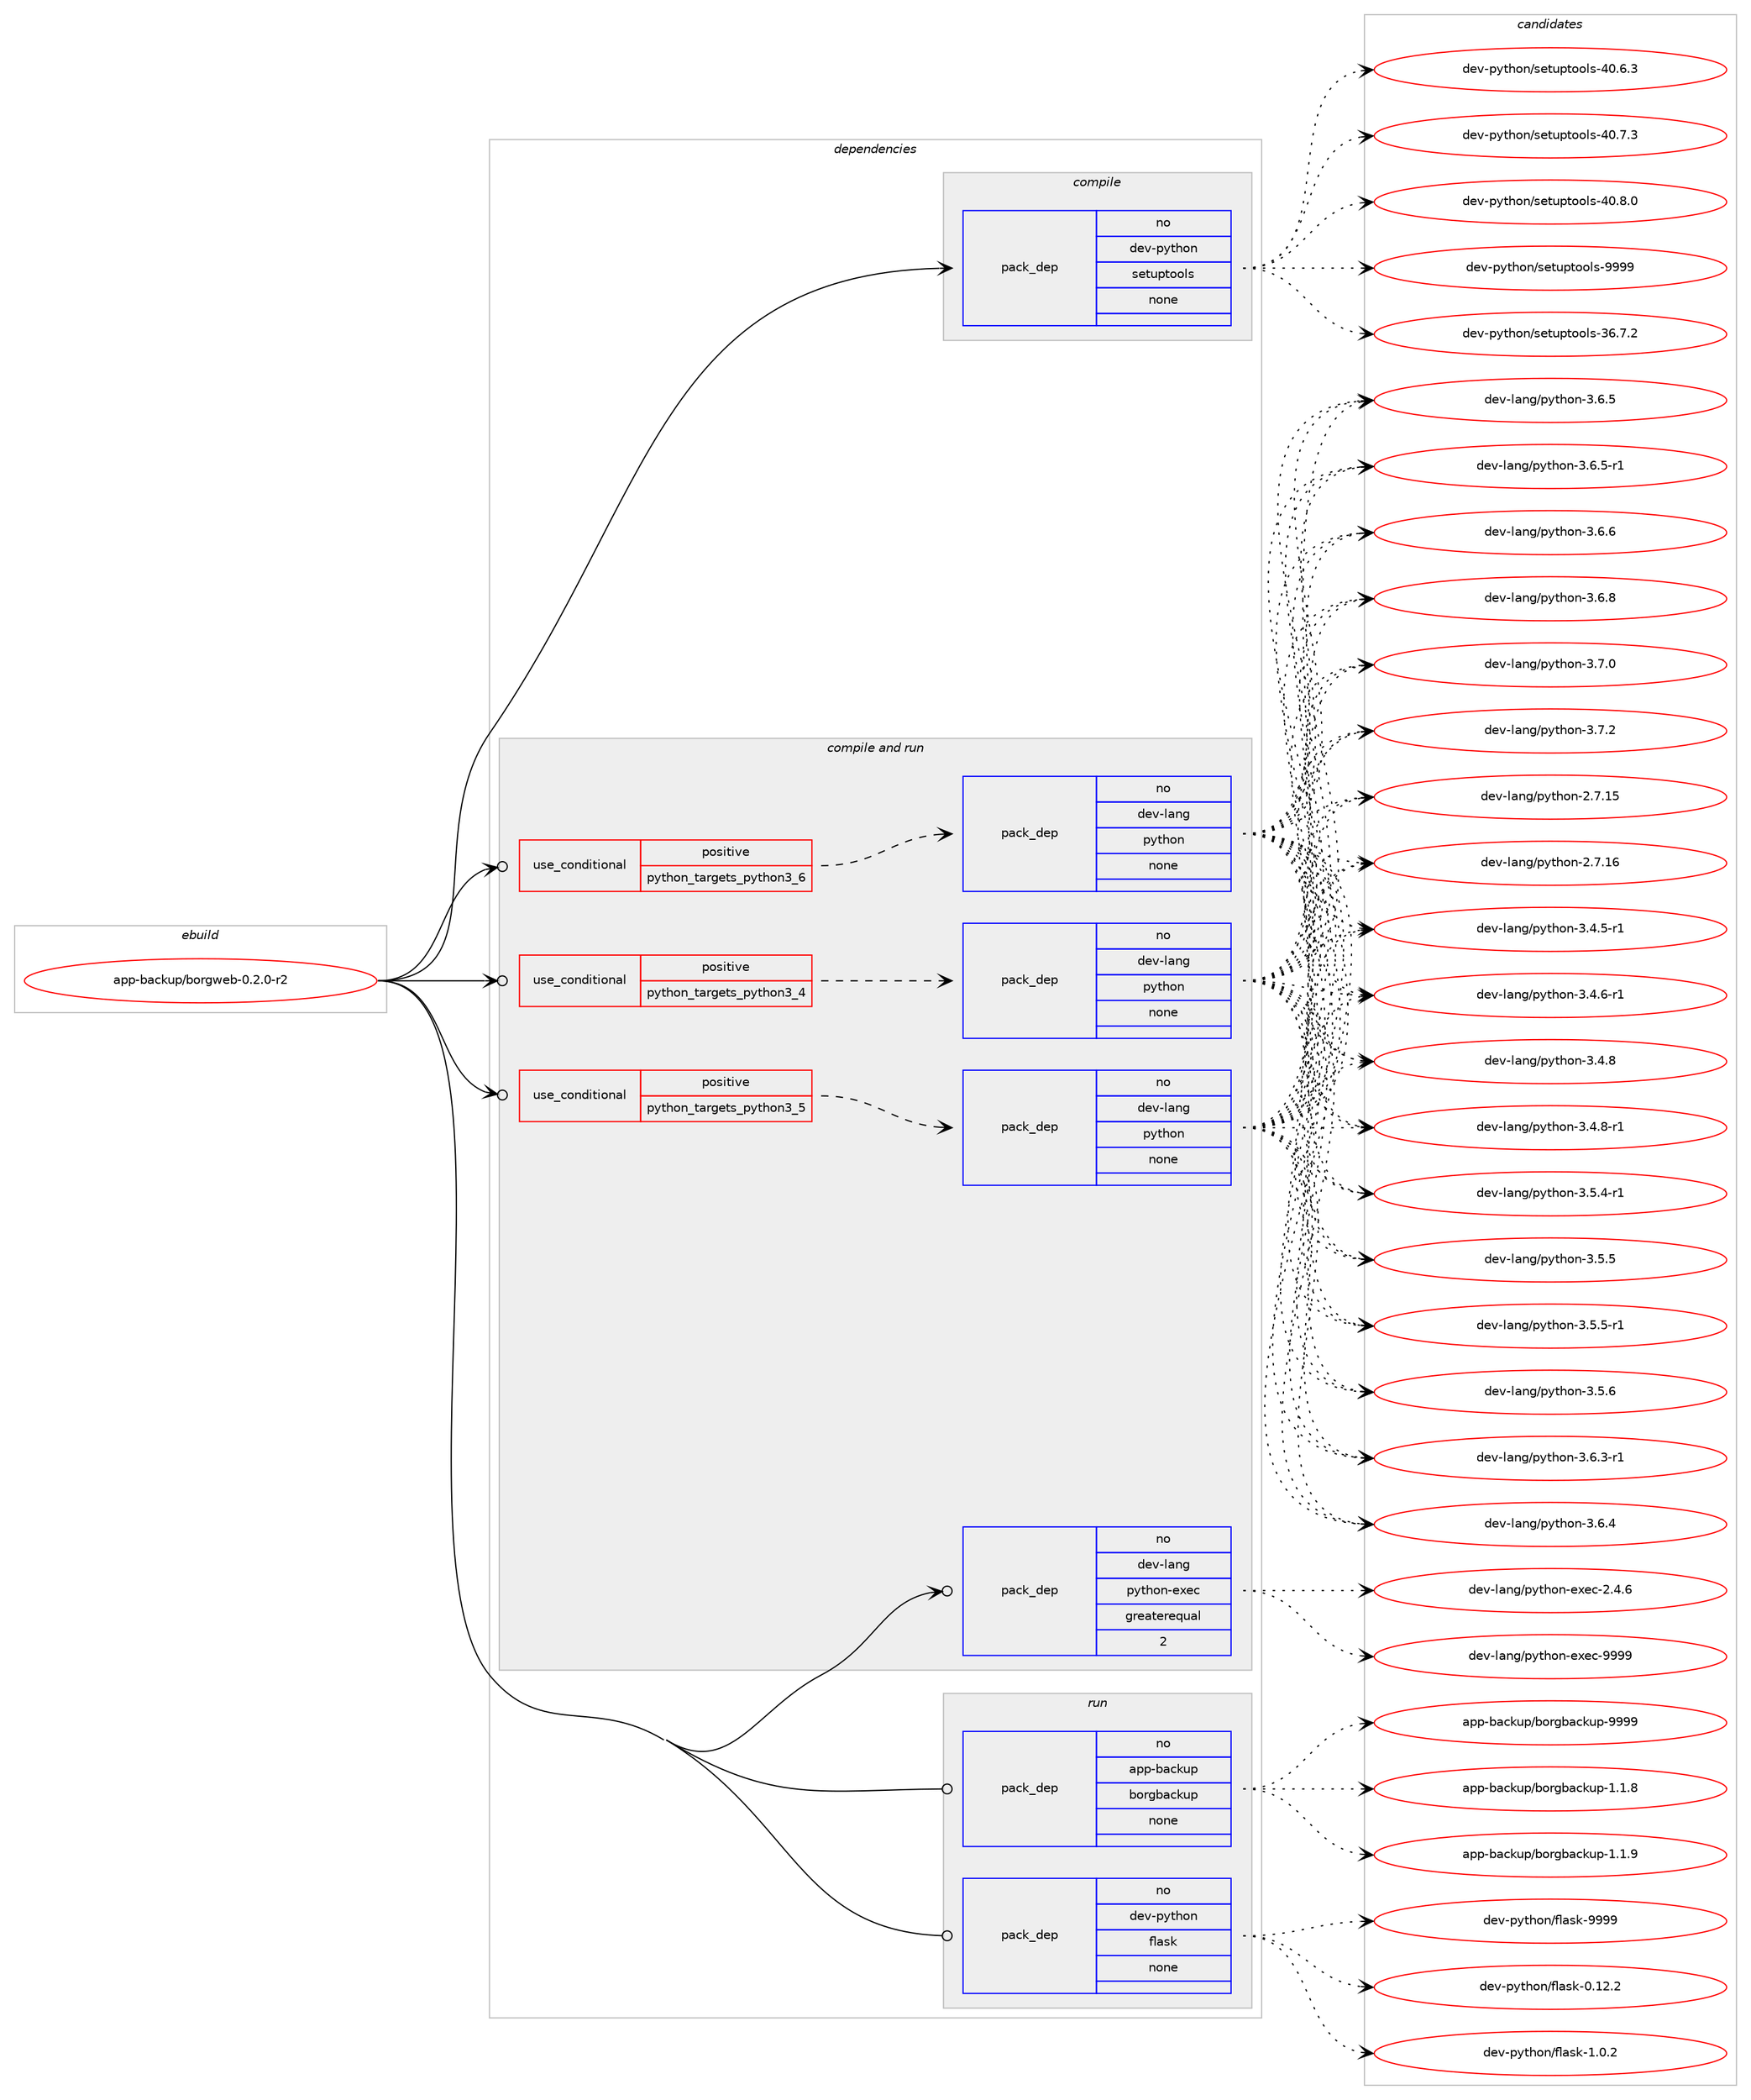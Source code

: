 digraph prolog {

# *************
# Graph options
# *************

newrank=true;
concentrate=true;
compound=true;
graph [rankdir=LR,fontname=Helvetica,fontsize=10,ranksep=1.5];#, ranksep=2.5, nodesep=0.2];
edge  [arrowhead=vee];
node  [fontname=Helvetica,fontsize=10];

# **********
# The ebuild
# **********

subgraph cluster_leftcol {
color=gray;
rank=same;
label=<<i>ebuild</i>>;
id [label="app-backup/borgweb-0.2.0-r2", color=red, width=4, href="../app-backup/borgweb-0.2.0-r2.svg"];
}

# ****************
# The dependencies
# ****************

subgraph cluster_midcol {
color=gray;
label=<<i>dependencies</i>>;
subgraph cluster_compile {
fillcolor="#eeeeee";
style=filled;
label=<<i>compile</i>>;
subgraph pack906298 {
dependency1273260 [label=<<TABLE BORDER="0" CELLBORDER="1" CELLSPACING="0" CELLPADDING="4" WIDTH="220"><TR><TD ROWSPAN="6" CELLPADDING="30">pack_dep</TD></TR><TR><TD WIDTH="110">no</TD></TR><TR><TD>dev-python</TD></TR><TR><TD>setuptools</TD></TR><TR><TD>none</TD></TR><TR><TD></TD></TR></TABLE>>, shape=none, color=blue];
}
id:e -> dependency1273260:w [weight=20,style="solid",arrowhead="vee"];
}
subgraph cluster_compileandrun {
fillcolor="#eeeeee";
style=filled;
label=<<i>compile and run</i>>;
subgraph cond347190 {
dependency1273261 [label=<<TABLE BORDER="0" CELLBORDER="1" CELLSPACING="0" CELLPADDING="4"><TR><TD ROWSPAN="3" CELLPADDING="10">use_conditional</TD></TR><TR><TD>positive</TD></TR><TR><TD>python_targets_python3_4</TD></TR></TABLE>>, shape=none, color=red];
subgraph pack906299 {
dependency1273262 [label=<<TABLE BORDER="0" CELLBORDER="1" CELLSPACING="0" CELLPADDING="4" WIDTH="220"><TR><TD ROWSPAN="6" CELLPADDING="30">pack_dep</TD></TR><TR><TD WIDTH="110">no</TD></TR><TR><TD>dev-lang</TD></TR><TR><TD>python</TD></TR><TR><TD>none</TD></TR><TR><TD></TD></TR></TABLE>>, shape=none, color=blue];
}
dependency1273261:e -> dependency1273262:w [weight=20,style="dashed",arrowhead="vee"];
}
id:e -> dependency1273261:w [weight=20,style="solid",arrowhead="odotvee"];
subgraph cond347191 {
dependency1273263 [label=<<TABLE BORDER="0" CELLBORDER="1" CELLSPACING="0" CELLPADDING="4"><TR><TD ROWSPAN="3" CELLPADDING="10">use_conditional</TD></TR><TR><TD>positive</TD></TR><TR><TD>python_targets_python3_5</TD></TR></TABLE>>, shape=none, color=red];
subgraph pack906300 {
dependency1273264 [label=<<TABLE BORDER="0" CELLBORDER="1" CELLSPACING="0" CELLPADDING="4" WIDTH="220"><TR><TD ROWSPAN="6" CELLPADDING="30">pack_dep</TD></TR><TR><TD WIDTH="110">no</TD></TR><TR><TD>dev-lang</TD></TR><TR><TD>python</TD></TR><TR><TD>none</TD></TR><TR><TD></TD></TR></TABLE>>, shape=none, color=blue];
}
dependency1273263:e -> dependency1273264:w [weight=20,style="dashed",arrowhead="vee"];
}
id:e -> dependency1273263:w [weight=20,style="solid",arrowhead="odotvee"];
subgraph cond347192 {
dependency1273265 [label=<<TABLE BORDER="0" CELLBORDER="1" CELLSPACING="0" CELLPADDING="4"><TR><TD ROWSPAN="3" CELLPADDING="10">use_conditional</TD></TR><TR><TD>positive</TD></TR><TR><TD>python_targets_python3_6</TD></TR></TABLE>>, shape=none, color=red];
subgraph pack906301 {
dependency1273266 [label=<<TABLE BORDER="0" CELLBORDER="1" CELLSPACING="0" CELLPADDING="4" WIDTH="220"><TR><TD ROWSPAN="6" CELLPADDING="30">pack_dep</TD></TR><TR><TD WIDTH="110">no</TD></TR><TR><TD>dev-lang</TD></TR><TR><TD>python</TD></TR><TR><TD>none</TD></TR><TR><TD></TD></TR></TABLE>>, shape=none, color=blue];
}
dependency1273265:e -> dependency1273266:w [weight=20,style="dashed",arrowhead="vee"];
}
id:e -> dependency1273265:w [weight=20,style="solid",arrowhead="odotvee"];
subgraph pack906302 {
dependency1273267 [label=<<TABLE BORDER="0" CELLBORDER="1" CELLSPACING="0" CELLPADDING="4" WIDTH="220"><TR><TD ROWSPAN="6" CELLPADDING="30">pack_dep</TD></TR><TR><TD WIDTH="110">no</TD></TR><TR><TD>dev-lang</TD></TR><TR><TD>python-exec</TD></TR><TR><TD>greaterequal</TD></TR><TR><TD>2</TD></TR></TABLE>>, shape=none, color=blue];
}
id:e -> dependency1273267:w [weight=20,style="solid",arrowhead="odotvee"];
}
subgraph cluster_run {
fillcolor="#eeeeee";
style=filled;
label=<<i>run</i>>;
subgraph pack906303 {
dependency1273268 [label=<<TABLE BORDER="0" CELLBORDER="1" CELLSPACING="0" CELLPADDING="4" WIDTH="220"><TR><TD ROWSPAN="6" CELLPADDING="30">pack_dep</TD></TR><TR><TD WIDTH="110">no</TD></TR><TR><TD>app-backup</TD></TR><TR><TD>borgbackup</TD></TR><TR><TD>none</TD></TR><TR><TD></TD></TR></TABLE>>, shape=none, color=blue];
}
id:e -> dependency1273268:w [weight=20,style="solid",arrowhead="odot"];
subgraph pack906304 {
dependency1273269 [label=<<TABLE BORDER="0" CELLBORDER="1" CELLSPACING="0" CELLPADDING="4" WIDTH="220"><TR><TD ROWSPAN="6" CELLPADDING="30">pack_dep</TD></TR><TR><TD WIDTH="110">no</TD></TR><TR><TD>dev-python</TD></TR><TR><TD>flask</TD></TR><TR><TD>none</TD></TR><TR><TD></TD></TR></TABLE>>, shape=none, color=blue];
}
id:e -> dependency1273269:w [weight=20,style="solid",arrowhead="odot"];
}
}

# **************
# The candidates
# **************

subgraph cluster_choices {
rank=same;
color=gray;
label=<<i>candidates</i>>;

subgraph choice906298 {
color=black;
nodesep=1;
choice100101118451121211161041111104711510111611711211611111110811545515446554650 [label="dev-python/setuptools-36.7.2", color=red, width=4,href="../dev-python/setuptools-36.7.2.svg"];
choice100101118451121211161041111104711510111611711211611111110811545524846544651 [label="dev-python/setuptools-40.6.3", color=red, width=4,href="../dev-python/setuptools-40.6.3.svg"];
choice100101118451121211161041111104711510111611711211611111110811545524846554651 [label="dev-python/setuptools-40.7.3", color=red, width=4,href="../dev-python/setuptools-40.7.3.svg"];
choice100101118451121211161041111104711510111611711211611111110811545524846564648 [label="dev-python/setuptools-40.8.0", color=red, width=4,href="../dev-python/setuptools-40.8.0.svg"];
choice10010111845112121116104111110471151011161171121161111111081154557575757 [label="dev-python/setuptools-9999", color=red, width=4,href="../dev-python/setuptools-9999.svg"];
dependency1273260:e -> choice100101118451121211161041111104711510111611711211611111110811545515446554650:w [style=dotted,weight="100"];
dependency1273260:e -> choice100101118451121211161041111104711510111611711211611111110811545524846544651:w [style=dotted,weight="100"];
dependency1273260:e -> choice100101118451121211161041111104711510111611711211611111110811545524846554651:w [style=dotted,weight="100"];
dependency1273260:e -> choice100101118451121211161041111104711510111611711211611111110811545524846564648:w [style=dotted,weight="100"];
dependency1273260:e -> choice10010111845112121116104111110471151011161171121161111111081154557575757:w [style=dotted,weight="100"];
}
subgraph choice906299 {
color=black;
nodesep=1;
choice10010111845108971101034711212111610411111045504655464953 [label="dev-lang/python-2.7.15", color=red, width=4,href="../dev-lang/python-2.7.15.svg"];
choice10010111845108971101034711212111610411111045504655464954 [label="dev-lang/python-2.7.16", color=red, width=4,href="../dev-lang/python-2.7.16.svg"];
choice1001011184510897110103471121211161041111104551465246534511449 [label="dev-lang/python-3.4.5-r1", color=red, width=4,href="../dev-lang/python-3.4.5-r1.svg"];
choice1001011184510897110103471121211161041111104551465246544511449 [label="dev-lang/python-3.4.6-r1", color=red, width=4,href="../dev-lang/python-3.4.6-r1.svg"];
choice100101118451089711010347112121116104111110455146524656 [label="dev-lang/python-3.4.8", color=red, width=4,href="../dev-lang/python-3.4.8.svg"];
choice1001011184510897110103471121211161041111104551465246564511449 [label="dev-lang/python-3.4.8-r1", color=red, width=4,href="../dev-lang/python-3.4.8-r1.svg"];
choice1001011184510897110103471121211161041111104551465346524511449 [label="dev-lang/python-3.5.4-r1", color=red, width=4,href="../dev-lang/python-3.5.4-r1.svg"];
choice100101118451089711010347112121116104111110455146534653 [label="dev-lang/python-3.5.5", color=red, width=4,href="../dev-lang/python-3.5.5.svg"];
choice1001011184510897110103471121211161041111104551465346534511449 [label="dev-lang/python-3.5.5-r1", color=red, width=4,href="../dev-lang/python-3.5.5-r1.svg"];
choice100101118451089711010347112121116104111110455146534654 [label="dev-lang/python-3.5.6", color=red, width=4,href="../dev-lang/python-3.5.6.svg"];
choice1001011184510897110103471121211161041111104551465446514511449 [label="dev-lang/python-3.6.3-r1", color=red, width=4,href="../dev-lang/python-3.6.3-r1.svg"];
choice100101118451089711010347112121116104111110455146544652 [label="dev-lang/python-3.6.4", color=red, width=4,href="../dev-lang/python-3.6.4.svg"];
choice100101118451089711010347112121116104111110455146544653 [label="dev-lang/python-3.6.5", color=red, width=4,href="../dev-lang/python-3.6.5.svg"];
choice1001011184510897110103471121211161041111104551465446534511449 [label="dev-lang/python-3.6.5-r1", color=red, width=4,href="../dev-lang/python-3.6.5-r1.svg"];
choice100101118451089711010347112121116104111110455146544654 [label="dev-lang/python-3.6.6", color=red, width=4,href="../dev-lang/python-3.6.6.svg"];
choice100101118451089711010347112121116104111110455146544656 [label="dev-lang/python-3.6.8", color=red, width=4,href="../dev-lang/python-3.6.8.svg"];
choice100101118451089711010347112121116104111110455146554648 [label="dev-lang/python-3.7.0", color=red, width=4,href="../dev-lang/python-3.7.0.svg"];
choice100101118451089711010347112121116104111110455146554650 [label="dev-lang/python-3.7.2", color=red, width=4,href="../dev-lang/python-3.7.2.svg"];
dependency1273262:e -> choice10010111845108971101034711212111610411111045504655464953:w [style=dotted,weight="100"];
dependency1273262:e -> choice10010111845108971101034711212111610411111045504655464954:w [style=dotted,weight="100"];
dependency1273262:e -> choice1001011184510897110103471121211161041111104551465246534511449:w [style=dotted,weight="100"];
dependency1273262:e -> choice1001011184510897110103471121211161041111104551465246544511449:w [style=dotted,weight="100"];
dependency1273262:e -> choice100101118451089711010347112121116104111110455146524656:w [style=dotted,weight="100"];
dependency1273262:e -> choice1001011184510897110103471121211161041111104551465246564511449:w [style=dotted,weight="100"];
dependency1273262:e -> choice1001011184510897110103471121211161041111104551465346524511449:w [style=dotted,weight="100"];
dependency1273262:e -> choice100101118451089711010347112121116104111110455146534653:w [style=dotted,weight="100"];
dependency1273262:e -> choice1001011184510897110103471121211161041111104551465346534511449:w [style=dotted,weight="100"];
dependency1273262:e -> choice100101118451089711010347112121116104111110455146534654:w [style=dotted,weight="100"];
dependency1273262:e -> choice1001011184510897110103471121211161041111104551465446514511449:w [style=dotted,weight="100"];
dependency1273262:e -> choice100101118451089711010347112121116104111110455146544652:w [style=dotted,weight="100"];
dependency1273262:e -> choice100101118451089711010347112121116104111110455146544653:w [style=dotted,weight="100"];
dependency1273262:e -> choice1001011184510897110103471121211161041111104551465446534511449:w [style=dotted,weight="100"];
dependency1273262:e -> choice100101118451089711010347112121116104111110455146544654:w [style=dotted,weight="100"];
dependency1273262:e -> choice100101118451089711010347112121116104111110455146544656:w [style=dotted,weight="100"];
dependency1273262:e -> choice100101118451089711010347112121116104111110455146554648:w [style=dotted,weight="100"];
dependency1273262:e -> choice100101118451089711010347112121116104111110455146554650:w [style=dotted,weight="100"];
}
subgraph choice906300 {
color=black;
nodesep=1;
choice10010111845108971101034711212111610411111045504655464953 [label="dev-lang/python-2.7.15", color=red, width=4,href="../dev-lang/python-2.7.15.svg"];
choice10010111845108971101034711212111610411111045504655464954 [label="dev-lang/python-2.7.16", color=red, width=4,href="../dev-lang/python-2.7.16.svg"];
choice1001011184510897110103471121211161041111104551465246534511449 [label="dev-lang/python-3.4.5-r1", color=red, width=4,href="../dev-lang/python-3.4.5-r1.svg"];
choice1001011184510897110103471121211161041111104551465246544511449 [label="dev-lang/python-3.4.6-r1", color=red, width=4,href="../dev-lang/python-3.4.6-r1.svg"];
choice100101118451089711010347112121116104111110455146524656 [label="dev-lang/python-3.4.8", color=red, width=4,href="../dev-lang/python-3.4.8.svg"];
choice1001011184510897110103471121211161041111104551465246564511449 [label="dev-lang/python-3.4.8-r1", color=red, width=4,href="../dev-lang/python-3.4.8-r1.svg"];
choice1001011184510897110103471121211161041111104551465346524511449 [label="dev-lang/python-3.5.4-r1", color=red, width=4,href="../dev-lang/python-3.5.4-r1.svg"];
choice100101118451089711010347112121116104111110455146534653 [label="dev-lang/python-3.5.5", color=red, width=4,href="../dev-lang/python-3.5.5.svg"];
choice1001011184510897110103471121211161041111104551465346534511449 [label="dev-lang/python-3.5.5-r1", color=red, width=4,href="../dev-lang/python-3.5.5-r1.svg"];
choice100101118451089711010347112121116104111110455146534654 [label="dev-lang/python-3.5.6", color=red, width=4,href="../dev-lang/python-3.5.6.svg"];
choice1001011184510897110103471121211161041111104551465446514511449 [label="dev-lang/python-3.6.3-r1", color=red, width=4,href="../dev-lang/python-3.6.3-r1.svg"];
choice100101118451089711010347112121116104111110455146544652 [label="dev-lang/python-3.6.4", color=red, width=4,href="../dev-lang/python-3.6.4.svg"];
choice100101118451089711010347112121116104111110455146544653 [label="dev-lang/python-3.6.5", color=red, width=4,href="../dev-lang/python-3.6.5.svg"];
choice1001011184510897110103471121211161041111104551465446534511449 [label="dev-lang/python-3.6.5-r1", color=red, width=4,href="../dev-lang/python-3.6.5-r1.svg"];
choice100101118451089711010347112121116104111110455146544654 [label="dev-lang/python-3.6.6", color=red, width=4,href="../dev-lang/python-3.6.6.svg"];
choice100101118451089711010347112121116104111110455146544656 [label="dev-lang/python-3.6.8", color=red, width=4,href="../dev-lang/python-3.6.8.svg"];
choice100101118451089711010347112121116104111110455146554648 [label="dev-lang/python-3.7.0", color=red, width=4,href="../dev-lang/python-3.7.0.svg"];
choice100101118451089711010347112121116104111110455146554650 [label="dev-lang/python-3.7.2", color=red, width=4,href="../dev-lang/python-3.7.2.svg"];
dependency1273264:e -> choice10010111845108971101034711212111610411111045504655464953:w [style=dotted,weight="100"];
dependency1273264:e -> choice10010111845108971101034711212111610411111045504655464954:w [style=dotted,weight="100"];
dependency1273264:e -> choice1001011184510897110103471121211161041111104551465246534511449:w [style=dotted,weight="100"];
dependency1273264:e -> choice1001011184510897110103471121211161041111104551465246544511449:w [style=dotted,weight="100"];
dependency1273264:e -> choice100101118451089711010347112121116104111110455146524656:w [style=dotted,weight="100"];
dependency1273264:e -> choice1001011184510897110103471121211161041111104551465246564511449:w [style=dotted,weight="100"];
dependency1273264:e -> choice1001011184510897110103471121211161041111104551465346524511449:w [style=dotted,weight="100"];
dependency1273264:e -> choice100101118451089711010347112121116104111110455146534653:w [style=dotted,weight="100"];
dependency1273264:e -> choice1001011184510897110103471121211161041111104551465346534511449:w [style=dotted,weight="100"];
dependency1273264:e -> choice100101118451089711010347112121116104111110455146534654:w [style=dotted,weight="100"];
dependency1273264:e -> choice1001011184510897110103471121211161041111104551465446514511449:w [style=dotted,weight="100"];
dependency1273264:e -> choice100101118451089711010347112121116104111110455146544652:w [style=dotted,weight="100"];
dependency1273264:e -> choice100101118451089711010347112121116104111110455146544653:w [style=dotted,weight="100"];
dependency1273264:e -> choice1001011184510897110103471121211161041111104551465446534511449:w [style=dotted,weight="100"];
dependency1273264:e -> choice100101118451089711010347112121116104111110455146544654:w [style=dotted,weight="100"];
dependency1273264:e -> choice100101118451089711010347112121116104111110455146544656:w [style=dotted,weight="100"];
dependency1273264:e -> choice100101118451089711010347112121116104111110455146554648:w [style=dotted,weight="100"];
dependency1273264:e -> choice100101118451089711010347112121116104111110455146554650:w [style=dotted,weight="100"];
}
subgraph choice906301 {
color=black;
nodesep=1;
choice10010111845108971101034711212111610411111045504655464953 [label="dev-lang/python-2.7.15", color=red, width=4,href="../dev-lang/python-2.7.15.svg"];
choice10010111845108971101034711212111610411111045504655464954 [label="dev-lang/python-2.7.16", color=red, width=4,href="../dev-lang/python-2.7.16.svg"];
choice1001011184510897110103471121211161041111104551465246534511449 [label="dev-lang/python-3.4.5-r1", color=red, width=4,href="../dev-lang/python-3.4.5-r1.svg"];
choice1001011184510897110103471121211161041111104551465246544511449 [label="dev-lang/python-3.4.6-r1", color=red, width=4,href="../dev-lang/python-3.4.6-r1.svg"];
choice100101118451089711010347112121116104111110455146524656 [label="dev-lang/python-3.4.8", color=red, width=4,href="../dev-lang/python-3.4.8.svg"];
choice1001011184510897110103471121211161041111104551465246564511449 [label="dev-lang/python-3.4.8-r1", color=red, width=4,href="../dev-lang/python-3.4.8-r1.svg"];
choice1001011184510897110103471121211161041111104551465346524511449 [label="dev-lang/python-3.5.4-r1", color=red, width=4,href="../dev-lang/python-3.5.4-r1.svg"];
choice100101118451089711010347112121116104111110455146534653 [label="dev-lang/python-3.5.5", color=red, width=4,href="../dev-lang/python-3.5.5.svg"];
choice1001011184510897110103471121211161041111104551465346534511449 [label="dev-lang/python-3.5.5-r1", color=red, width=4,href="../dev-lang/python-3.5.5-r1.svg"];
choice100101118451089711010347112121116104111110455146534654 [label="dev-lang/python-3.5.6", color=red, width=4,href="../dev-lang/python-3.5.6.svg"];
choice1001011184510897110103471121211161041111104551465446514511449 [label="dev-lang/python-3.6.3-r1", color=red, width=4,href="../dev-lang/python-3.6.3-r1.svg"];
choice100101118451089711010347112121116104111110455146544652 [label="dev-lang/python-3.6.4", color=red, width=4,href="../dev-lang/python-3.6.4.svg"];
choice100101118451089711010347112121116104111110455146544653 [label="dev-lang/python-3.6.5", color=red, width=4,href="../dev-lang/python-3.6.5.svg"];
choice1001011184510897110103471121211161041111104551465446534511449 [label="dev-lang/python-3.6.5-r1", color=red, width=4,href="../dev-lang/python-3.6.5-r1.svg"];
choice100101118451089711010347112121116104111110455146544654 [label="dev-lang/python-3.6.6", color=red, width=4,href="../dev-lang/python-3.6.6.svg"];
choice100101118451089711010347112121116104111110455146544656 [label="dev-lang/python-3.6.8", color=red, width=4,href="../dev-lang/python-3.6.8.svg"];
choice100101118451089711010347112121116104111110455146554648 [label="dev-lang/python-3.7.0", color=red, width=4,href="../dev-lang/python-3.7.0.svg"];
choice100101118451089711010347112121116104111110455146554650 [label="dev-lang/python-3.7.2", color=red, width=4,href="../dev-lang/python-3.7.2.svg"];
dependency1273266:e -> choice10010111845108971101034711212111610411111045504655464953:w [style=dotted,weight="100"];
dependency1273266:e -> choice10010111845108971101034711212111610411111045504655464954:w [style=dotted,weight="100"];
dependency1273266:e -> choice1001011184510897110103471121211161041111104551465246534511449:w [style=dotted,weight="100"];
dependency1273266:e -> choice1001011184510897110103471121211161041111104551465246544511449:w [style=dotted,weight="100"];
dependency1273266:e -> choice100101118451089711010347112121116104111110455146524656:w [style=dotted,weight="100"];
dependency1273266:e -> choice1001011184510897110103471121211161041111104551465246564511449:w [style=dotted,weight="100"];
dependency1273266:e -> choice1001011184510897110103471121211161041111104551465346524511449:w [style=dotted,weight="100"];
dependency1273266:e -> choice100101118451089711010347112121116104111110455146534653:w [style=dotted,weight="100"];
dependency1273266:e -> choice1001011184510897110103471121211161041111104551465346534511449:w [style=dotted,weight="100"];
dependency1273266:e -> choice100101118451089711010347112121116104111110455146534654:w [style=dotted,weight="100"];
dependency1273266:e -> choice1001011184510897110103471121211161041111104551465446514511449:w [style=dotted,weight="100"];
dependency1273266:e -> choice100101118451089711010347112121116104111110455146544652:w [style=dotted,weight="100"];
dependency1273266:e -> choice100101118451089711010347112121116104111110455146544653:w [style=dotted,weight="100"];
dependency1273266:e -> choice1001011184510897110103471121211161041111104551465446534511449:w [style=dotted,weight="100"];
dependency1273266:e -> choice100101118451089711010347112121116104111110455146544654:w [style=dotted,weight="100"];
dependency1273266:e -> choice100101118451089711010347112121116104111110455146544656:w [style=dotted,weight="100"];
dependency1273266:e -> choice100101118451089711010347112121116104111110455146554648:w [style=dotted,weight="100"];
dependency1273266:e -> choice100101118451089711010347112121116104111110455146554650:w [style=dotted,weight="100"];
}
subgraph choice906302 {
color=black;
nodesep=1;
choice1001011184510897110103471121211161041111104510112010199455046524654 [label="dev-lang/python-exec-2.4.6", color=red, width=4,href="../dev-lang/python-exec-2.4.6.svg"];
choice10010111845108971101034711212111610411111045101120101994557575757 [label="dev-lang/python-exec-9999", color=red, width=4,href="../dev-lang/python-exec-9999.svg"];
dependency1273267:e -> choice1001011184510897110103471121211161041111104510112010199455046524654:w [style=dotted,weight="100"];
dependency1273267:e -> choice10010111845108971101034711212111610411111045101120101994557575757:w [style=dotted,weight="100"];
}
subgraph choice906303 {
color=black;
nodesep=1;
choice97112112459897991071171124798111114103989799107117112454946494656 [label="app-backup/borgbackup-1.1.8", color=red, width=4,href="../app-backup/borgbackup-1.1.8.svg"];
choice97112112459897991071171124798111114103989799107117112454946494657 [label="app-backup/borgbackup-1.1.9", color=red, width=4,href="../app-backup/borgbackup-1.1.9.svg"];
choice971121124598979910711711247981111141039897991071171124557575757 [label="app-backup/borgbackup-9999", color=red, width=4,href="../app-backup/borgbackup-9999.svg"];
dependency1273268:e -> choice97112112459897991071171124798111114103989799107117112454946494656:w [style=dotted,weight="100"];
dependency1273268:e -> choice97112112459897991071171124798111114103989799107117112454946494657:w [style=dotted,weight="100"];
dependency1273268:e -> choice971121124598979910711711247981111141039897991071171124557575757:w [style=dotted,weight="100"];
}
subgraph choice906304 {
color=black;
nodesep=1;
choice10010111845112121116104111110471021089711510745484649504650 [label="dev-python/flask-0.12.2", color=red, width=4,href="../dev-python/flask-0.12.2.svg"];
choice100101118451121211161041111104710210897115107454946484650 [label="dev-python/flask-1.0.2", color=red, width=4,href="../dev-python/flask-1.0.2.svg"];
choice1001011184511212111610411111047102108971151074557575757 [label="dev-python/flask-9999", color=red, width=4,href="../dev-python/flask-9999.svg"];
dependency1273269:e -> choice10010111845112121116104111110471021089711510745484649504650:w [style=dotted,weight="100"];
dependency1273269:e -> choice100101118451121211161041111104710210897115107454946484650:w [style=dotted,weight="100"];
dependency1273269:e -> choice1001011184511212111610411111047102108971151074557575757:w [style=dotted,weight="100"];
}
}

}
